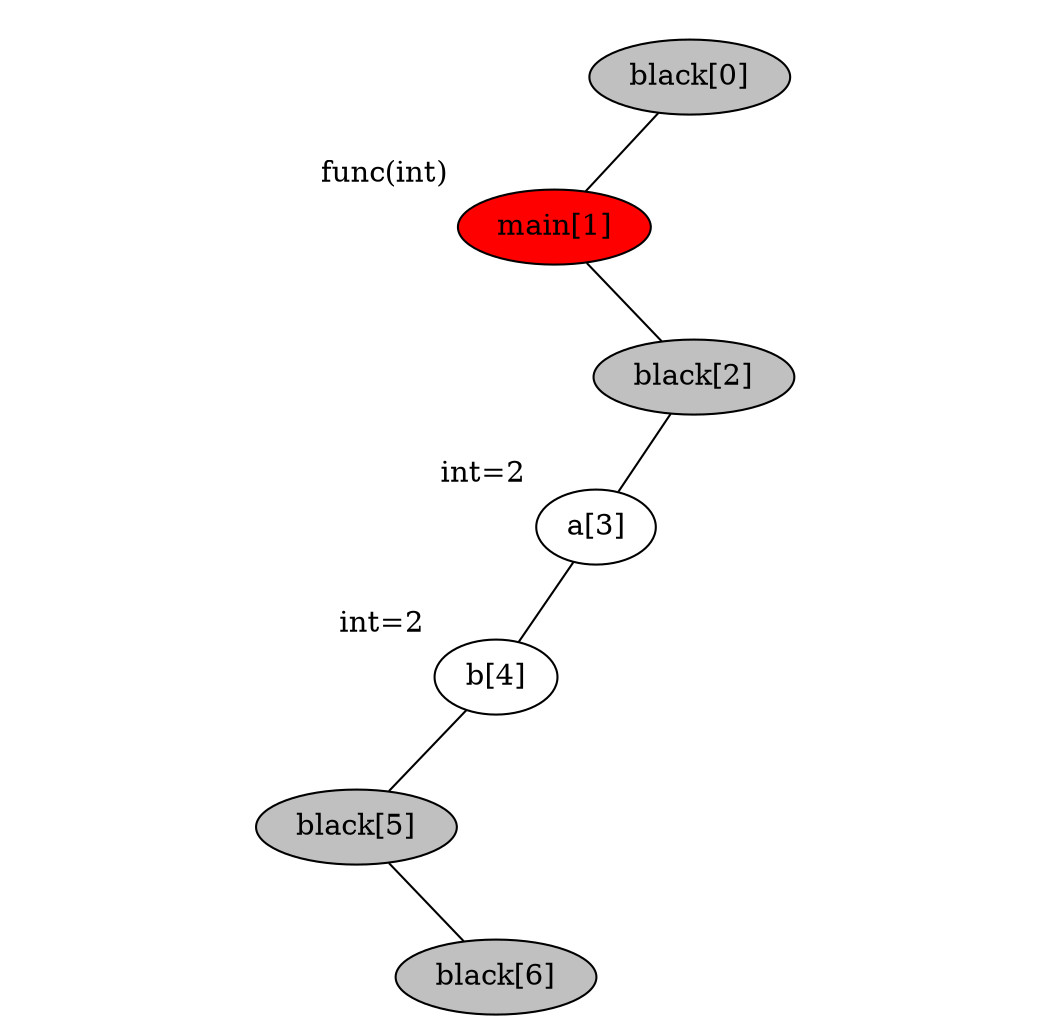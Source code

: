 graph binary {
	dpi="400";
	v0[style=filled, fillcolor=grey]
	v0[label="black[0]"]
	v0[xlabel=" "]
	v0 -- v1
	v0center [style=invis, width=0, label=""];
	v0 -- v0center [style=invis];
	v0notVisibleR [style=invis]
	v0 -- v0notVisibleR [style=invis];
	{
		rank=same v1 -- v0center  -- v0notVisibleR  [style=invis] 
	}
	v1[label="main[1]"]
	v1[style=filled, fillcolor=red]
	v1[xlabel="func(int) "]
	v1notVisibleL [style=invis]
	v1 -- v1notVisibleL [style=invis];
	v1center [style=invis, width=0, label=""];
	v1 -- v1center [style=invis];
	v1 -- v2	{
		rank=same v1notVisibleL -- v1center  -- v2 [style=invis] 
	}
	v2[style=filled, fillcolor=grey]
	v2[label="black[2]"]
	v2[xlabel=" "]
	v2 -- v3
	v2center [style=invis, width=0, label=""];
	v2 -- v2center [style=invis];
	v2notVisibleR [style=invis]
	v2 -- v2notVisibleR [style=invis];
	{
		rank=same v3 -- v2center  -- v2notVisibleR  [style=invis] 
	}
	v3[label="a[3]"]
	v3[xlabel="int=2 "]
	v3 -- v4
	v3center [style=invis, width=0, label=""];
	v3 -- v3center [style=invis];
	v3notVisibleR [style=invis]
	v3 -- v3notVisibleR [style=invis];
	{
		rank=same v4 -- v3center  -- v3notVisibleR  [style=invis] 
	}
	v4[label="b[4]"]
	v4[xlabel="int=2 "]
	v4 -- v5
	v4center [style=invis, width=0, label=""];
	v4 -- v4center [style=invis];
	v4notVisibleR [style=invis]
	v4 -- v4notVisibleR [style=invis];
	{
		rank=same v5 -- v4center  -- v4notVisibleR  [style=invis] 
	}
	v5[style=filled, fillcolor=grey]
	v5[label="black[5]"]
	v5[xlabel=" "]
	v5notVisibleL [style=invis]
	v5 -- v5notVisibleL [style=invis];
	v5center [style=invis, width=0, label=""];
	v5 -- v5center [style=invis];
	v5 -- v6	{
		rank=same v5notVisibleL -- v5center  -- v6 [style=invis] 
	}
	v6[style=filled, fillcolor=grey]
	v6[label="black[6]"]
	v6[xlabel=" "]

}
